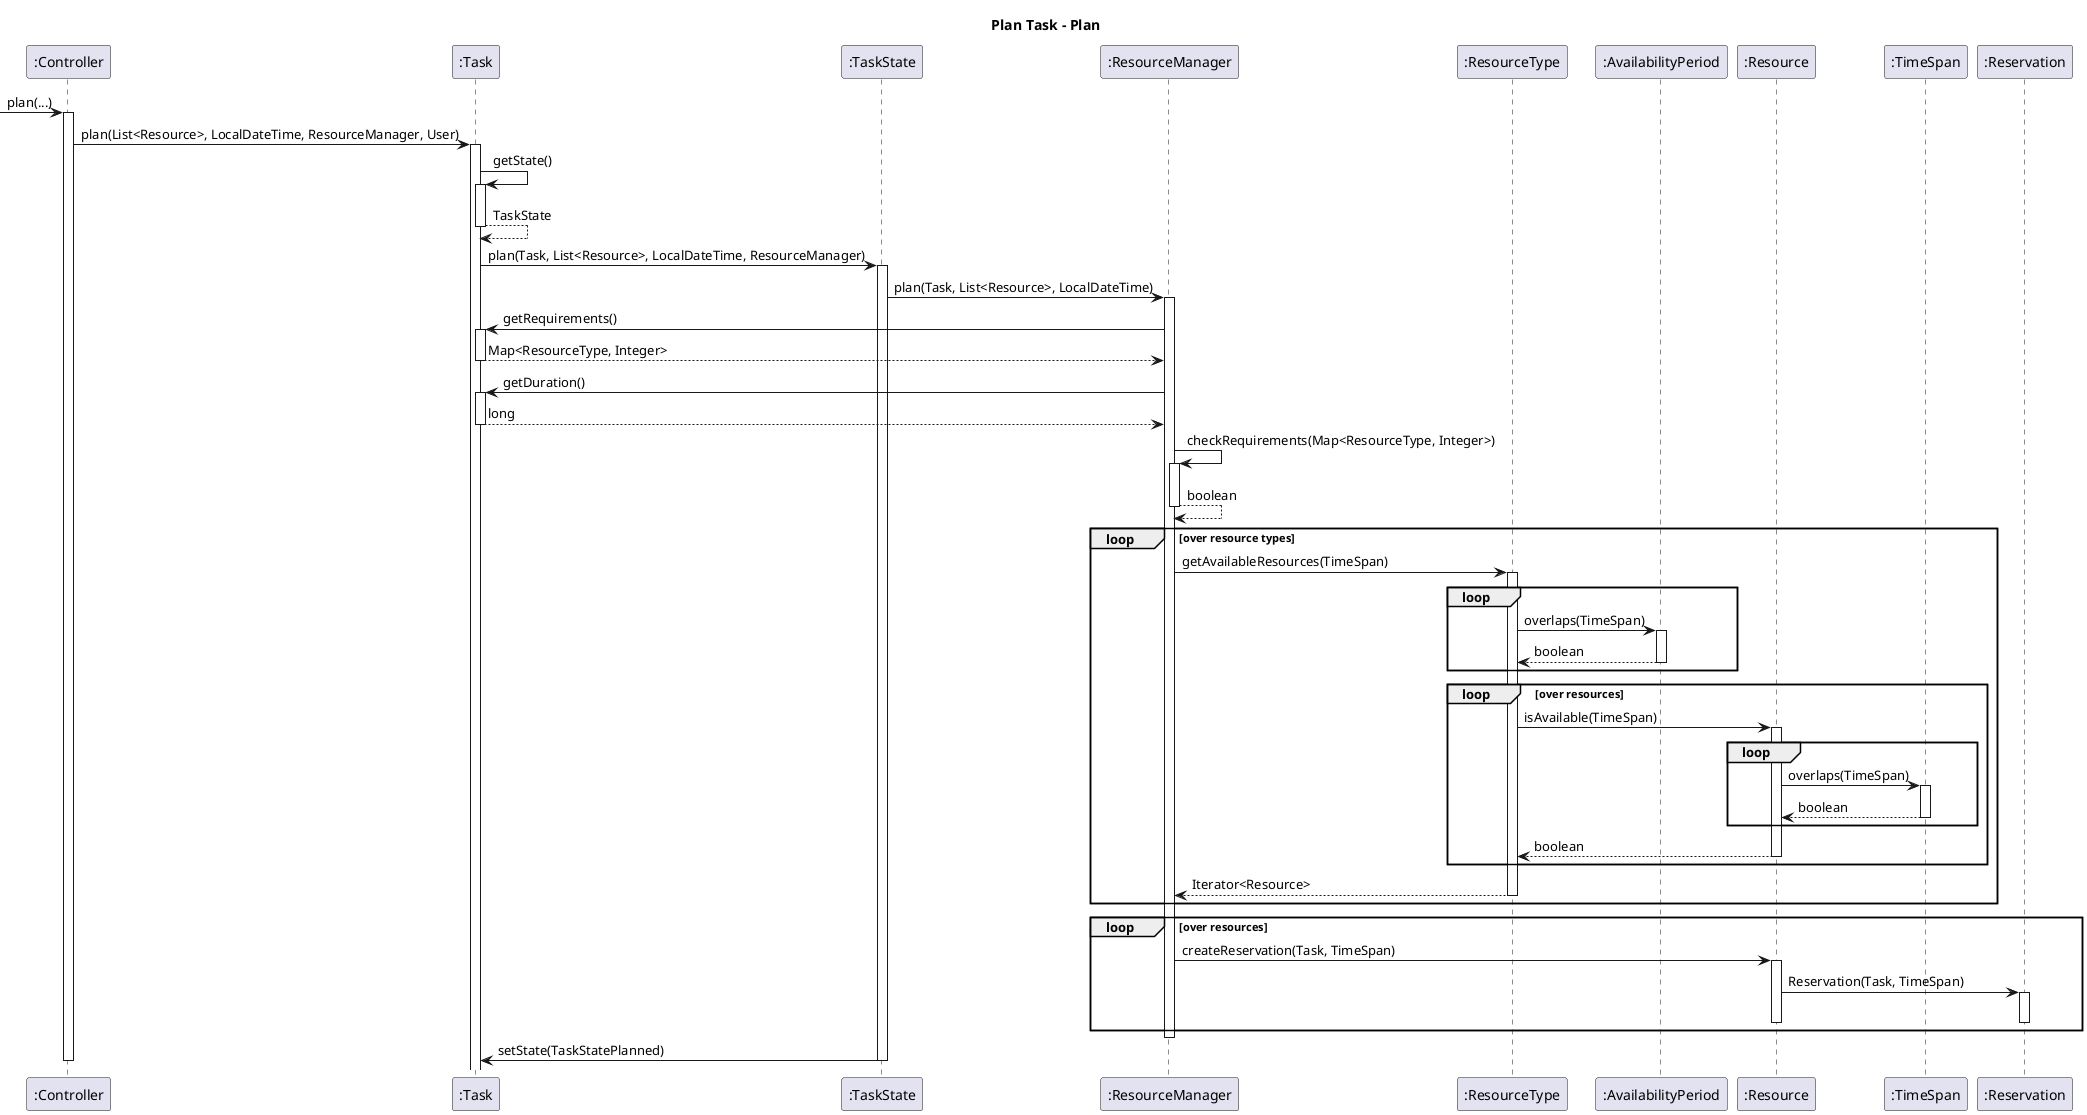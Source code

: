 @startuml

title "Plan Task - Plan"

-> ":Controller": plan(...)
activate ":Controller"

":Controller" -> ":Task": plan(List<Resource>, LocalDateTime, ResourceManager, User)
activate ":Task"

":Task" -> ":Task": getState()
activate ":Task"

":Task" --> ":Task": TaskState
deactivate ":Task"

":Task" -> ":TaskState": plan(Task, List<Resource>, LocalDateTime, ResourceManager)
activate ":TaskState"

":TaskState" -> ":ResourceManager": plan(Task, List<Resource>, LocalDateTime)
activate ":ResourceManager"

":ResourceManager" -> ":Task": getRequirements()
activate ":Task"
":Task" --> ":ResourceManager": Map<ResourceType, Integer>
deactivate ":Task"

":ResourceManager" -> ":Task": getDuration()
activate ":Task"
":Task" --> ":ResourceManager": long
deactivate ":Task"

":ResourceManager" -> ":ResourceManager": checkRequirements(Map<ResourceType, Integer>)
activate ":ResourceManager"

":ResourceManager" --> ":ResourceManager": boolean
deactivate ":ResourceManager"

loop over resource types

":ResourceManager" -> ":ResourceType": getAvailableResources(TimeSpan)
activate ":ResourceType"

loop
    ":ResourceType" -> ":AvailabilityPeriod": overlaps(TimeSpan)
    activate ":AvailabilityPeriod"

    ":AvailabilityPeriod" --> ":ResourceType": boolean
    deactivate ":AvailabilityPeriod"
end

loop over resources

    ":ResourceType" -> ":Resource": isAvailable(TimeSpan)
    activate ":Resource"

    loop
        ":Resource" -> ":TimeSpan": overlaps(TimeSpan)
        activate ":TimeSpan"

        ":TimeSpan" --> ":Resource": boolean
        deactivate ":TimeSpan"
    end

    ":Resource" --> ":ResourceType": boolean
    deactivate ":Resource"

end

":ResourceType" --> ":ResourceManager": Iterator<Resource>
deactivate ":ResourceType"

end

loop over resources

":ResourceManager" -> ":Resource": createReservation(Task, TimeSpan)
activate ":Resource"

":Resource" -> ":Reservation": Reservation(Task, TimeSpan)
activate ":Reservation"
deactivate ":Reservation"

deactivate ":Resource"

end

deactivate ":ResourceManager"

":TaskState" -> ":Task": setState(TaskStatePlanned)
deactivate ":TaskState"

deactivate ":Controller"

@enduml
